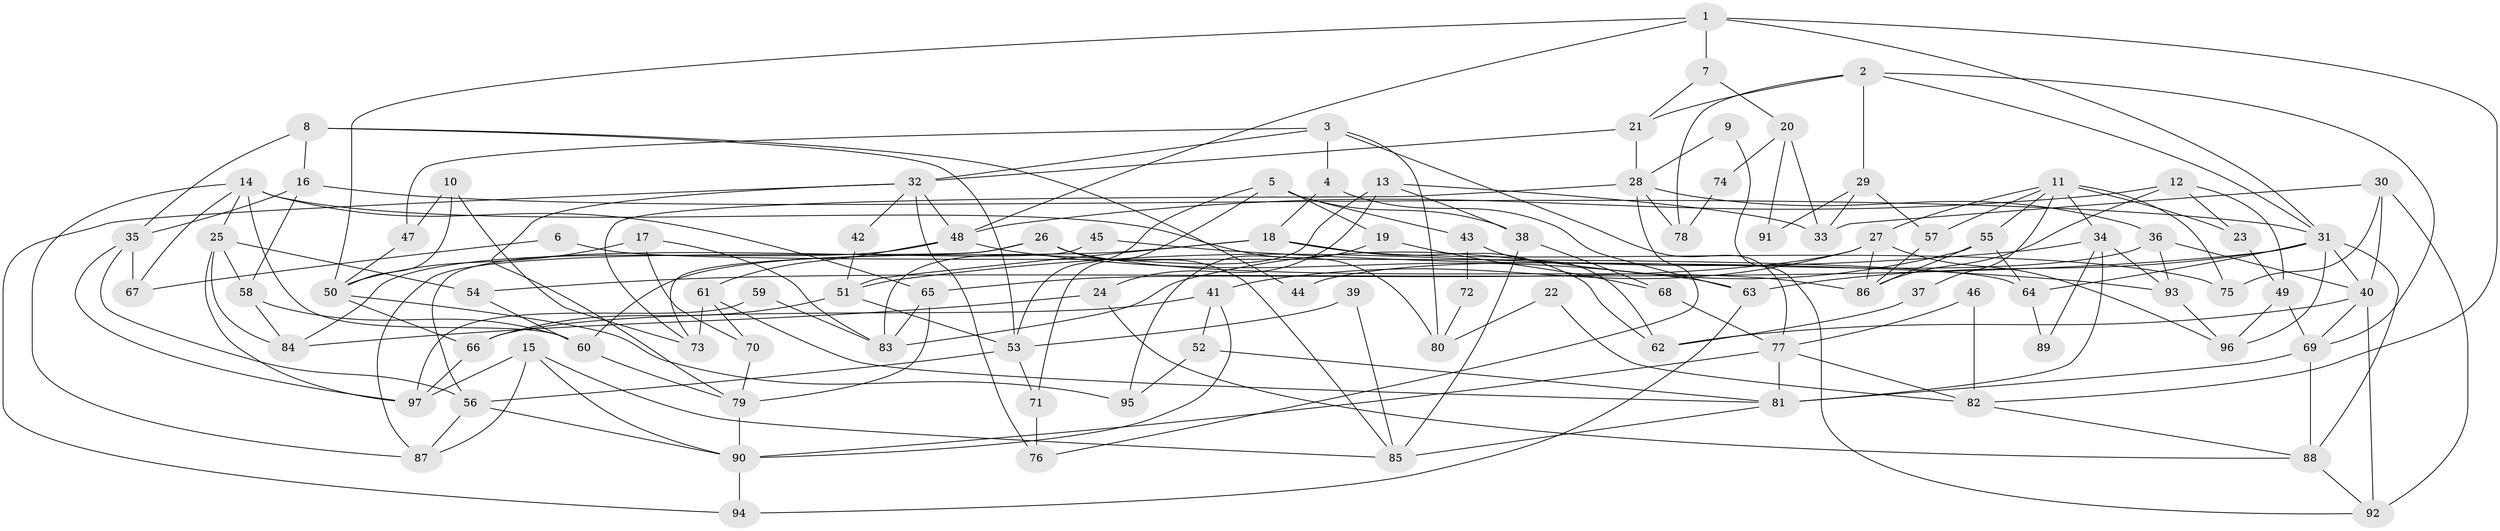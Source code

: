 // coarse degree distribution, {5: 0.16666666666666666, 7: 0.13333333333333333, 6: 0.06666666666666667, 8: 0.08333333333333333, 3: 0.15, 4: 0.21666666666666667, 2: 0.11666666666666667, 9: 0.016666666666666666, 11: 0.03333333333333333, 10: 0.016666666666666666}
// Generated by graph-tools (version 1.1) at 2025/52/02/27/25 19:52:02]
// undirected, 97 vertices, 194 edges
graph export_dot {
graph [start="1"]
  node [color=gray90,style=filled];
  1;
  2;
  3;
  4;
  5;
  6;
  7;
  8;
  9;
  10;
  11;
  12;
  13;
  14;
  15;
  16;
  17;
  18;
  19;
  20;
  21;
  22;
  23;
  24;
  25;
  26;
  27;
  28;
  29;
  30;
  31;
  32;
  33;
  34;
  35;
  36;
  37;
  38;
  39;
  40;
  41;
  42;
  43;
  44;
  45;
  46;
  47;
  48;
  49;
  50;
  51;
  52;
  53;
  54;
  55;
  56;
  57;
  58;
  59;
  60;
  61;
  62;
  63;
  64;
  65;
  66;
  67;
  68;
  69;
  70;
  71;
  72;
  73;
  74;
  75;
  76;
  77;
  78;
  79;
  80;
  81;
  82;
  83;
  84;
  85;
  86;
  87;
  88;
  89;
  90;
  91;
  92;
  93;
  94;
  95;
  96;
  97;
  1 -- 48;
  1 -- 31;
  1 -- 7;
  1 -- 50;
  1 -- 82;
  2 -- 31;
  2 -- 21;
  2 -- 29;
  2 -- 69;
  2 -- 78;
  3 -- 4;
  3 -- 32;
  3 -- 47;
  3 -- 77;
  3 -- 80;
  4 -- 63;
  4 -- 18;
  5 -- 53;
  5 -- 38;
  5 -- 19;
  5 -- 43;
  5 -- 71;
  6 -- 64;
  6 -- 67;
  7 -- 21;
  7 -- 20;
  8 -- 53;
  8 -- 35;
  8 -- 16;
  8 -- 44;
  9 -- 28;
  9 -- 92;
  10 -- 47;
  10 -- 73;
  10 -- 50;
  11 -- 27;
  11 -- 75;
  11 -- 23;
  11 -- 34;
  11 -- 37;
  11 -- 55;
  11 -- 57;
  12 -- 86;
  12 -- 49;
  12 -- 23;
  12 -- 48;
  13 -- 83;
  13 -- 33;
  13 -- 24;
  13 -- 38;
  14 -- 25;
  14 -- 65;
  14 -- 60;
  14 -- 67;
  14 -- 80;
  14 -- 87;
  15 -- 90;
  15 -- 97;
  15 -- 85;
  15 -- 87;
  16 -- 31;
  16 -- 35;
  16 -- 58;
  17 -- 50;
  17 -- 70;
  17 -- 83;
  18 -- 60;
  18 -- 51;
  18 -- 62;
  18 -- 75;
  19 -- 68;
  19 -- 95;
  20 -- 33;
  20 -- 74;
  20 -- 91;
  21 -- 28;
  21 -- 32;
  22 -- 82;
  22 -- 80;
  23 -- 49;
  24 -- 88;
  24 -- 84;
  25 -- 58;
  25 -- 97;
  25 -- 54;
  25 -- 84;
  26 -- 87;
  26 -- 86;
  26 -- 73;
  26 -- 85;
  27 -- 96;
  27 -- 41;
  27 -- 65;
  27 -- 86;
  28 -- 36;
  28 -- 73;
  28 -- 76;
  28 -- 78;
  29 -- 57;
  29 -- 33;
  29 -- 91;
  30 -- 40;
  30 -- 92;
  30 -- 33;
  30 -- 75;
  31 -- 54;
  31 -- 88;
  31 -- 40;
  31 -- 63;
  31 -- 64;
  31 -- 96;
  32 -- 48;
  32 -- 76;
  32 -- 42;
  32 -- 79;
  32 -- 94;
  34 -- 81;
  34 -- 51;
  34 -- 89;
  34 -- 93;
  35 -- 56;
  35 -- 67;
  35 -- 97;
  36 -- 40;
  36 -- 93;
  36 -- 44;
  37 -- 62;
  38 -- 85;
  38 -- 68;
  39 -- 53;
  39 -- 85;
  40 -- 69;
  40 -- 62;
  40 -- 92;
  41 -- 90;
  41 -- 52;
  41 -- 66;
  42 -- 51;
  43 -- 62;
  43 -- 72;
  45 -- 56;
  45 -- 93;
  46 -- 82;
  46 -- 77;
  47 -- 50;
  48 -- 84;
  48 -- 61;
  48 -- 63;
  49 -- 69;
  49 -- 96;
  50 -- 66;
  50 -- 95;
  51 -- 66;
  51 -- 53;
  52 -- 81;
  52 -- 95;
  53 -- 56;
  53 -- 71;
  54 -- 60;
  55 -- 83;
  55 -- 64;
  55 -- 86;
  56 -- 87;
  56 -- 90;
  57 -- 86;
  58 -- 84;
  58 -- 60;
  59 -- 83;
  59 -- 97;
  60 -- 79;
  61 -- 81;
  61 -- 70;
  61 -- 73;
  63 -- 94;
  64 -- 89;
  65 -- 79;
  65 -- 83;
  66 -- 97;
  68 -- 77;
  69 -- 81;
  69 -- 88;
  70 -- 79;
  71 -- 76;
  72 -- 80;
  74 -- 78;
  77 -- 90;
  77 -- 81;
  77 -- 82;
  79 -- 90;
  81 -- 85;
  82 -- 88;
  88 -- 92;
  90 -- 94;
  93 -- 96;
}
